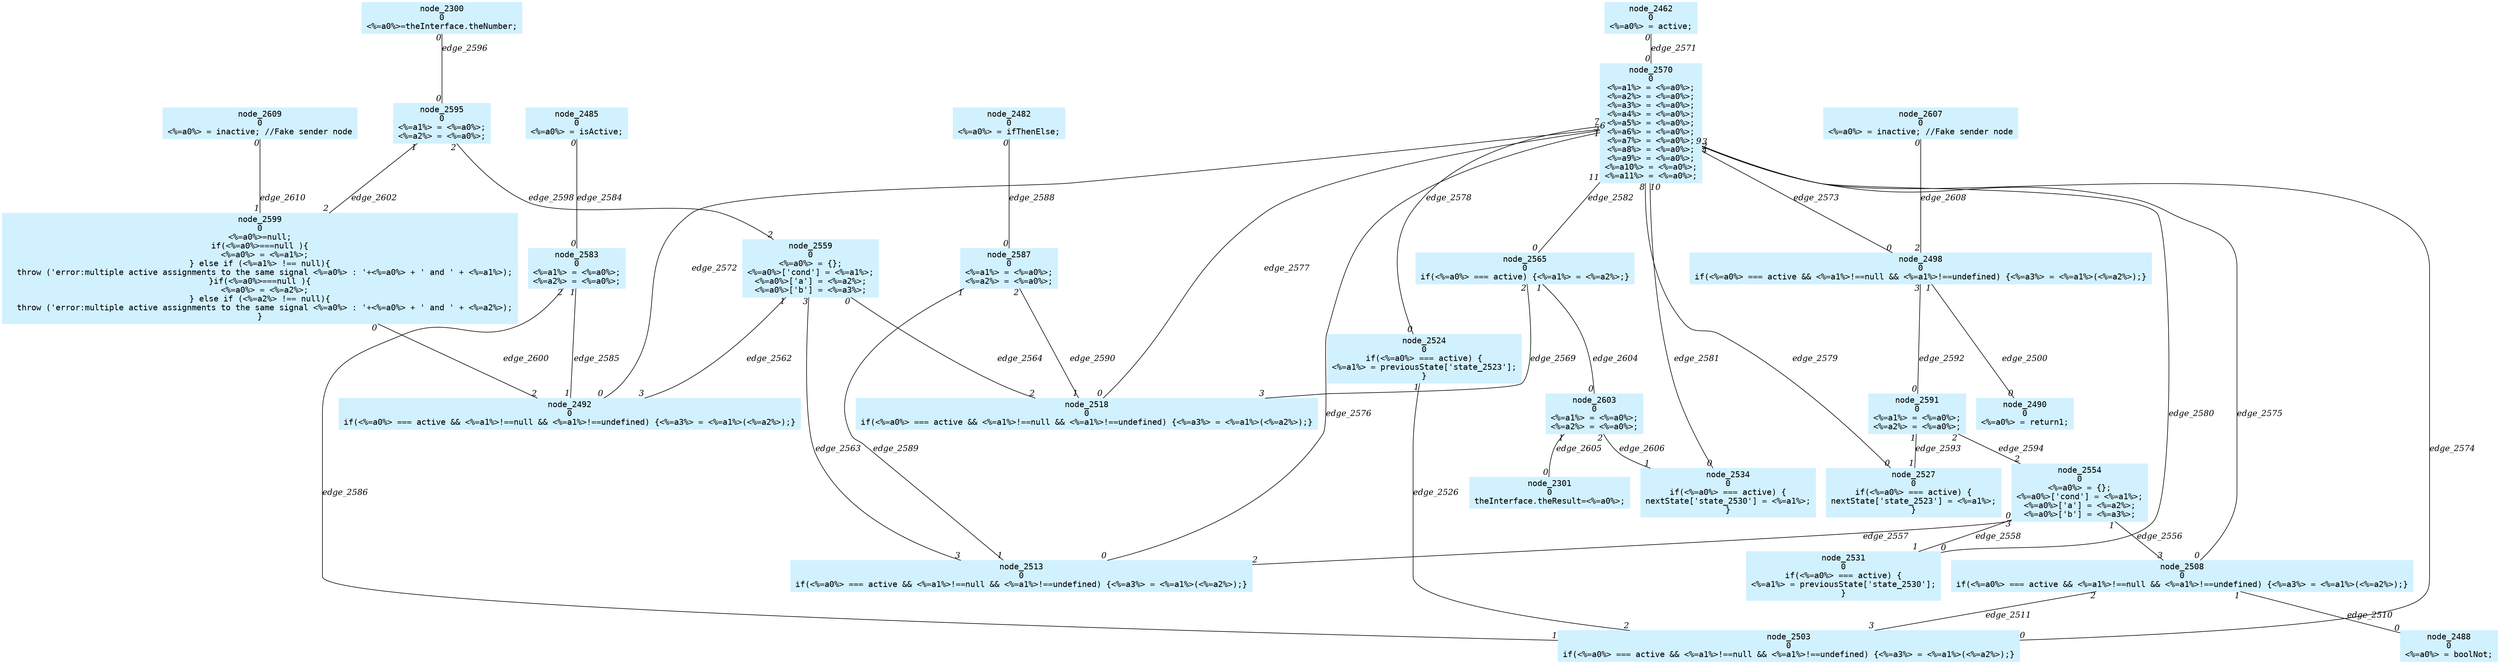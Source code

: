 digraph g{node_2300 [shape=box, style=filled, color="#d1f1ff", fontname="Courier", label="node_2300
0
<%=a0%>=theInterface.theNumber;
" ]
node_2301 [shape=box, style=filled, color="#d1f1ff", fontname="Courier", label="node_2301
0
theInterface.theResult=<%=a0%>;
" ]
node_2462 [shape=box, style=filled, color="#d1f1ff", fontname="Courier", label="node_2462
0
<%=a0%> = active;
" ]
node_2482 [shape=box, style=filled, color="#d1f1ff", fontname="Courier", label="node_2482
0
<%=a0%> = ifThenElse;
" ]
node_2485 [shape=box, style=filled, color="#d1f1ff", fontname="Courier", label="node_2485
0
<%=a0%> = isActive;
" ]
node_2488 [shape=box, style=filled, color="#d1f1ff", fontname="Courier", label="node_2488
0
<%=a0%> = boolNot;
" ]
node_2490 [shape=box, style=filled, color="#d1f1ff", fontname="Courier", label="node_2490
0
<%=a0%> = return1;
" ]
node_2492 [shape=box, style=filled, color="#d1f1ff", fontname="Courier", label="node_2492
0
if(<%=a0%> === active && <%=a1%>!==null && <%=a1%>!==undefined) {<%=a3%> = <%=a1%>(<%=a2%>);}
" ]
node_2498 [shape=box, style=filled, color="#d1f1ff", fontname="Courier", label="node_2498
0
if(<%=a0%> === active && <%=a1%>!==null && <%=a1%>!==undefined) {<%=a3%> = <%=a1%>(<%=a2%>);}
" ]
node_2503 [shape=box, style=filled, color="#d1f1ff", fontname="Courier", label="node_2503
0
if(<%=a0%> === active && <%=a1%>!==null && <%=a1%>!==undefined) {<%=a3%> = <%=a1%>(<%=a2%>);}
" ]
node_2508 [shape=box, style=filled, color="#d1f1ff", fontname="Courier", label="node_2508
0
if(<%=a0%> === active && <%=a1%>!==null && <%=a1%>!==undefined) {<%=a3%> = <%=a1%>(<%=a2%>);}
" ]
node_2513 [shape=box, style=filled, color="#d1f1ff", fontname="Courier", label="node_2513
0
if(<%=a0%> === active && <%=a1%>!==null && <%=a1%>!==undefined) {<%=a3%> = <%=a1%>(<%=a2%>);}
" ]
node_2518 [shape=box, style=filled, color="#d1f1ff", fontname="Courier", label="node_2518
0
if(<%=a0%> === active && <%=a1%>!==null && <%=a1%>!==undefined) {<%=a3%> = <%=a1%>(<%=a2%>);}
" ]
node_2524 [shape=box, style=filled, color="#d1f1ff", fontname="Courier", label="node_2524
0
if(<%=a0%> === active) {
<%=a1%> = previousState['state_2523'];
}
" ]
node_2527 [shape=box, style=filled, color="#d1f1ff", fontname="Courier", label="node_2527
0
if(<%=a0%> === active) {
nextState['state_2523'] = <%=a1%>;
}
" ]
node_2531 [shape=box, style=filled, color="#d1f1ff", fontname="Courier", label="node_2531
0
if(<%=a0%> === active) {
<%=a1%> = previousState['state_2530'];
}
" ]
node_2534 [shape=box, style=filled, color="#d1f1ff", fontname="Courier", label="node_2534
0
if(<%=a0%> === active) {
nextState['state_2530'] = <%=a1%>;
}
" ]
node_2554 [shape=box, style=filled, color="#d1f1ff", fontname="Courier", label="node_2554
0
<%=a0%> = {};
<%=a0%>['cond'] = <%=a1%>;
<%=a0%>['a'] = <%=a2%>;
<%=a0%>['b'] = <%=a3%>;
" ]
node_2559 [shape=box, style=filled, color="#d1f1ff", fontname="Courier", label="node_2559
0
<%=a0%> = {};
<%=a0%>['cond'] = <%=a1%>;
<%=a0%>['a'] = <%=a2%>;
<%=a0%>['b'] = <%=a3%>;
" ]
node_2565 [shape=box, style=filled, color="#d1f1ff", fontname="Courier", label="node_2565
0
if(<%=a0%> === active) {<%=a1%> = <%=a2%>;}
" ]
node_2570 [shape=box, style=filled, color="#d1f1ff", fontname="Courier", label="node_2570
0
<%=a1%> = <%=a0%>;
<%=a2%> = <%=a0%>;
<%=a3%> = <%=a0%>;
<%=a4%> = <%=a0%>;
<%=a5%> = <%=a0%>;
<%=a6%> = <%=a0%>;
<%=a7%> = <%=a0%>;
<%=a8%> = <%=a0%>;
<%=a9%> = <%=a0%>;
<%=a10%> = <%=a0%>;
<%=a11%> = <%=a0%>;
" ]
node_2583 [shape=box, style=filled, color="#d1f1ff", fontname="Courier", label="node_2583
0
<%=a1%> = <%=a0%>;
<%=a2%> = <%=a0%>;
" ]
node_2587 [shape=box, style=filled, color="#d1f1ff", fontname="Courier", label="node_2587
0
<%=a1%> = <%=a0%>;
<%=a2%> = <%=a0%>;
" ]
node_2591 [shape=box, style=filled, color="#d1f1ff", fontname="Courier", label="node_2591
0
<%=a1%> = <%=a0%>;
<%=a2%> = <%=a0%>;
" ]
node_2595 [shape=box, style=filled, color="#d1f1ff", fontname="Courier", label="node_2595
0
<%=a1%> = <%=a0%>;
<%=a2%> = <%=a0%>;
" ]
node_2599 [shape=box, style=filled, color="#d1f1ff", fontname="Courier", label="node_2599
0
<%=a0%>=null;
if(<%=a0%>===null ){
  <%=a0%> = <%=a1%>;
} else if (<%=a1%> !== null){
  throw ('error:multiple active assignments to the same signal <%=a0%> : '+<%=a0%> + ' and ' + <%=a1%>);
}if(<%=a0%>===null ){
  <%=a0%> = <%=a2%>;
} else if (<%=a2%> !== null){
  throw ('error:multiple active assignments to the same signal <%=a0%> : '+<%=a0%> + ' and ' + <%=a2%>);
}" ]
node_2603 [shape=box, style=filled, color="#d1f1ff", fontname="Courier", label="node_2603
0
<%=a1%> = <%=a0%>;
<%=a2%> = <%=a0%>;
" ]
node_2607 [shape=box, style=filled, color="#d1f1ff", fontname="Courier", label="node_2607
0
<%=a0%> = inactive; //Fake sender node
" ]
node_2609 [shape=box, style=filled, color="#d1f1ff", fontname="Courier", label="node_2609
0
<%=a0%> = inactive; //Fake sender node
" ]
node_2498 -> node_2490 [dir=none, arrowHead=none, fontname="Times-Italic", label="edge_2500",  headlabel="0", taillabel="1" ]
node_2508 -> node_2488 [dir=none, arrowHead=none, fontname="Times-Italic", label="edge_2510",  headlabel="0", taillabel="1" ]
node_2508 -> node_2503 [dir=none, arrowHead=none, fontname="Times-Italic", label="edge_2511",  headlabel="3", taillabel="2" ]
node_2524 -> node_2503 [dir=none, arrowHead=none, fontname="Times-Italic", label="edge_2526",  headlabel="2", taillabel="1" ]
node_2554 -> node_2508 [dir=none, arrowHead=none, fontname="Times-Italic", label="edge_2556",  headlabel="3", taillabel="1" ]
node_2554 -> node_2513 [dir=none, arrowHead=none, fontname="Times-Italic", label="edge_2557",  headlabel="2", taillabel="0" ]
node_2554 -> node_2531 [dir=none, arrowHead=none, fontname="Times-Italic", label="edge_2558",  headlabel="1", taillabel="3" ]
node_2559 -> node_2492 [dir=none, arrowHead=none, fontname="Times-Italic", label="edge_2562",  headlabel="3", taillabel="1" ]
node_2559 -> node_2513 [dir=none, arrowHead=none, fontname="Times-Italic", label="edge_2563",  headlabel="3", taillabel="3" ]
node_2559 -> node_2518 [dir=none, arrowHead=none, fontname="Times-Italic", label="edge_2564",  headlabel="2", taillabel="0" ]
node_2565 -> node_2518 [dir=none, arrowHead=none, fontname="Times-Italic", label="edge_2569",  headlabel="3", taillabel="2" ]
node_2462 -> node_2570 [dir=none, arrowHead=none, fontname="Times-Italic", label="edge_2571",  headlabel="0", taillabel="0" ]
node_2570 -> node_2492 [dir=none, arrowHead=none, fontname="Times-Italic", label="edge_2572",  headlabel="0", taillabel="1" ]
node_2570 -> node_2498 [dir=none, arrowHead=none, fontname="Times-Italic", label="edge_2573",  headlabel="0", taillabel="2" ]
node_2570 -> node_2503 [dir=none, arrowHead=none, fontname="Times-Italic", label="edge_2574",  headlabel="0", taillabel="3" ]
node_2570 -> node_2508 [dir=none, arrowHead=none, fontname="Times-Italic", label="edge_2575",  headlabel="0", taillabel="4" ]
node_2570 -> node_2513 [dir=none, arrowHead=none, fontname="Times-Italic", label="edge_2576",  headlabel="0", taillabel="5" ]
node_2570 -> node_2518 [dir=none, arrowHead=none, fontname="Times-Italic", label="edge_2577",  headlabel="0", taillabel="6" ]
node_2570 -> node_2524 [dir=none, arrowHead=none, fontname="Times-Italic", label="edge_2578",  headlabel="0", taillabel="7" ]
node_2570 -> node_2527 [dir=none, arrowHead=none, fontname="Times-Italic", label="edge_2579",  headlabel="0", taillabel="8" ]
node_2570 -> node_2531 [dir=none, arrowHead=none, fontname="Times-Italic", label="edge_2580",  headlabel="0", taillabel="9" ]
node_2570 -> node_2534 [dir=none, arrowHead=none, fontname="Times-Italic", label="edge_2581",  headlabel="0", taillabel="10" ]
node_2570 -> node_2565 [dir=none, arrowHead=none, fontname="Times-Italic", label="edge_2582",  headlabel="0", taillabel="11" ]
node_2485 -> node_2583 [dir=none, arrowHead=none, fontname="Times-Italic", label="edge_2584",  headlabel="0", taillabel="0" ]
node_2583 -> node_2492 [dir=none, arrowHead=none, fontname="Times-Italic", label="edge_2585",  headlabel="1", taillabel="1" ]
node_2583 -> node_2503 [dir=none, arrowHead=none, fontname="Times-Italic", label="edge_2586",  headlabel="1", taillabel="2" ]
node_2482 -> node_2587 [dir=none, arrowHead=none, fontname="Times-Italic", label="edge_2588",  headlabel="0", taillabel="0" ]
node_2587 -> node_2513 [dir=none, arrowHead=none, fontname="Times-Italic", label="edge_2589",  headlabel="1", taillabel="1" ]
node_2587 -> node_2518 [dir=none, arrowHead=none, fontname="Times-Italic", label="edge_2590",  headlabel="1", taillabel="2" ]
node_2498 -> node_2591 [dir=none, arrowHead=none, fontname="Times-Italic", label="edge_2592",  headlabel="0", taillabel="3" ]
node_2591 -> node_2527 [dir=none, arrowHead=none, fontname="Times-Italic", label="edge_2593",  headlabel="1", taillabel="1" ]
node_2591 -> node_2554 [dir=none, arrowHead=none, fontname="Times-Italic", label="edge_2594",  headlabel="2", taillabel="2" ]
node_2300 -> node_2595 [dir=none, arrowHead=none, fontname="Times-Italic", label="edge_2596",  headlabel="0", taillabel="0" ]
node_2595 -> node_2559 [dir=none, arrowHead=none, fontname="Times-Italic", label="edge_2598",  headlabel="2", taillabel="2" ]
node_2599 -> node_2492 [dir=none, arrowHead=none, fontname="Times-Italic", label="edge_2600",  headlabel="2", taillabel="0" ]
node_2595 -> node_2599 [dir=none, arrowHead=none, fontname="Times-Italic", label="edge_2602",  headlabel="2", taillabel="1" ]
node_2565 -> node_2603 [dir=none, arrowHead=none, fontname="Times-Italic", label="edge_2604",  headlabel="0", taillabel="1" ]
node_2603 -> node_2301 [dir=none, arrowHead=none, fontname="Times-Italic", label="edge_2605",  headlabel="0", taillabel="1" ]
node_2603 -> node_2534 [dir=none, arrowHead=none, fontname="Times-Italic", label="edge_2606",  headlabel="1", taillabel="2" ]
node_2607 -> node_2498 [dir=none, arrowHead=none, fontname="Times-Italic", label="edge_2608",  headlabel="2", taillabel="0" ]
node_2609 -> node_2599 [dir=none, arrowHead=none, fontname="Times-Italic", label="edge_2610",  headlabel="1", taillabel="0" ]
}